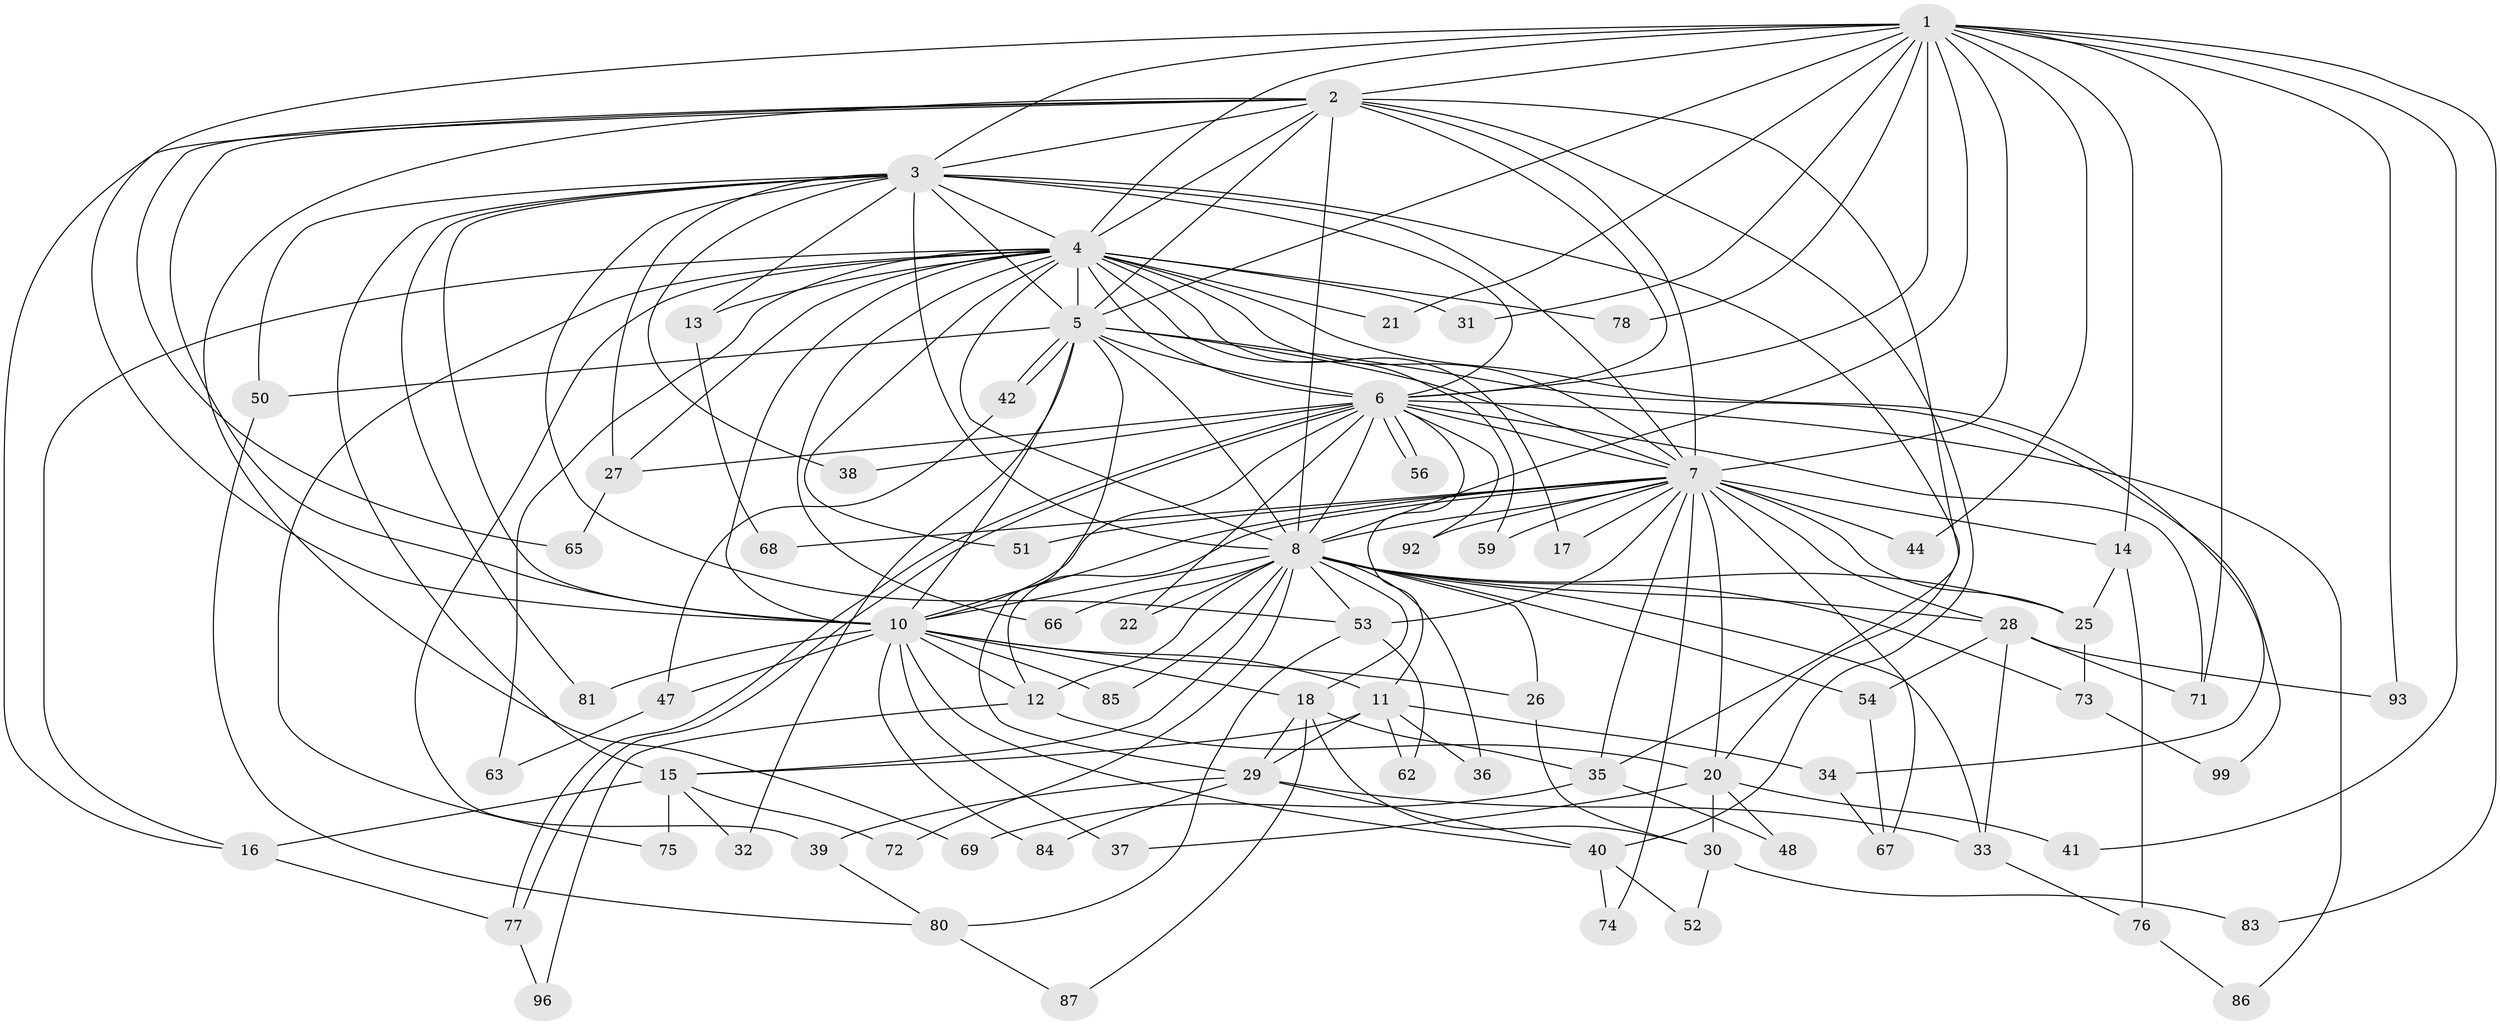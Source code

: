 // Generated by graph-tools (version 1.1) at 2025/51/02/27/25 19:51:45]
// undirected, 74 vertices, 182 edges
graph export_dot {
graph [start="1"]
  node [color=gray90,style=filled];
  1 [super="+19"];
  2 [super="+55"];
  3 [super="+70"];
  4 [super="+23"];
  5 [super="+97"];
  6 [super="+49"];
  7 [super="+9"];
  8 [super="+82"];
  10 [super="+24"];
  11;
  12 [super="+46"];
  13;
  14;
  15 [super="+88"];
  16 [super="+58"];
  17;
  18 [super="+61"];
  20 [super="+91"];
  21;
  22;
  25 [super="+64"];
  26;
  27 [super="+43"];
  28 [super="+79"];
  29 [super="+45"];
  30 [super="+60"];
  31;
  32;
  33;
  34;
  35;
  36;
  37;
  38;
  39;
  40 [super="+57"];
  41;
  42;
  44;
  47;
  48;
  50;
  51;
  52;
  53 [super="+90"];
  54;
  56;
  59;
  62;
  63;
  65;
  66;
  67 [super="+94"];
  68;
  69;
  71 [super="+89"];
  72;
  73;
  74;
  75;
  76;
  77 [super="+98"];
  78;
  80 [super="+95"];
  81;
  83;
  84;
  85;
  86;
  87;
  92;
  93;
  96;
  99;
  1 -- 2;
  1 -- 3;
  1 -- 4;
  1 -- 5;
  1 -- 6;
  1 -- 7 [weight=2];
  1 -- 8;
  1 -- 10 [weight=2];
  1 -- 14;
  1 -- 21;
  1 -- 31;
  1 -- 44;
  1 -- 71;
  1 -- 78;
  1 -- 83;
  1 -- 93;
  1 -- 41;
  2 -- 3;
  2 -- 4;
  2 -- 5;
  2 -- 6;
  2 -- 7 [weight=2];
  2 -- 8 [weight=2];
  2 -- 10;
  2 -- 35;
  2 -- 40;
  2 -- 65;
  2 -- 69;
  2 -- 16;
  3 -- 4;
  3 -- 5;
  3 -- 6 [weight=2];
  3 -- 7 [weight=2];
  3 -- 8;
  3 -- 10;
  3 -- 13;
  3 -- 38;
  3 -- 50;
  3 -- 53;
  3 -- 81;
  3 -- 20;
  3 -- 15;
  3 -- 27;
  4 -- 5 [weight=2];
  4 -- 6;
  4 -- 7 [weight=2];
  4 -- 8;
  4 -- 10;
  4 -- 13;
  4 -- 16;
  4 -- 17;
  4 -- 21;
  4 -- 27;
  4 -- 31;
  4 -- 34;
  4 -- 39;
  4 -- 51;
  4 -- 59;
  4 -- 63;
  4 -- 66;
  4 -- 75;
  4 -- 78;
  5 -- 6;
  5 -- 7 [weight=2];
  5 -- 8;
  5 -- 10;
  5 -- 32;
  5 -- 42;
  5 -- 42;
  5 -- 50;
  5 -- 99;
  5 -- 29;
  6 -- 7 [weight=2];
  6 -- 8;
  6 -- 10;
  6 -- 11;
  6 -- 22;
  6 -- 27;
  6 -- 38;
  6 -- 56;
  6 -- 56;
  6 -- 77;
  6 -- 77;
  6 -- 86;
  6 -- 92;
  6 -- 71;
  7 -- 8 [weight=2];
  7 -- 10 [weight=3];
  7 -- 12;
  7 -- 14;
  7 -- 20 [weight=2];
  7 -- 44;
  7 -- 51;
  7 -- 59;
  7 -- 67;
  7 -- 74;
  7 -- 35;
  7 -- 68;
  7 -- 28 [weight=2];
  7 -- 17;
  7 -- 53;
  7 -- 92;
  7 -- 25;
  8 -- 10;
  8 -- 12;
  8 -- 15;
  8 -- 18;
  8 -- 22;
  8 -- 25;
  8 -- 26;
  8 -- 28;
  8 -- 33;
  8 -- 36;
  8 -- 54;
  8 -- 66;
  8 -- 72;
  8 -- 73;
  8 -- 85;
  8 -- 53;
  10 -- 11;
  10 -- 18;
  10 -- 37;
  10 -- 81;
  10 -- 84;
  10 -- 85;
  10 -- 26;
  10 -- 40;
  10 -- 47;
  10 -- 12;
  11 -- 15;
  11 -- 29;
  11 -- 34;
  11 -- 36;
  11 -- 62;
  12 -- 20;
  12 -- 96;
  13 -- 68;
  14 -- 25;
  14 -- 76;
  15 -- 16;
  15 -- 32;
  15 -- 72;
  15 -- 75;
  16 -- 77;
  18 -- 29;
  18 -- 30;
  18 -- 87;
  18 -- 35;
  20 -- 37;
  20 -- 41;
  20 -- 48;
  20 -- 30;
  25 -- 73;
  26 -- 30;
  27 -- 65;
  28 -- 33;
  28 -- 54;
  28 -- 71;
  28 -- 93;
  29 -- 39;
  29 -- 33;
  29 -- 84;
  29 -- 40;
  30 -- 52;
  30 -- 83;
  33 -- 76;
  34 -- 67;
  35 -- 48;
  35 -- 69;
  39 -- 80;
  40 -- 52;
  40 -- 74;
  42 -- 47;
  47 -- 63;
  50 -- 80;
  53 -- 62;
  53 -- 80;
  54 -- 67;
  73 -- 99;
  76 -- 86;
  77 -- 96;
  80 -- 87;
}

